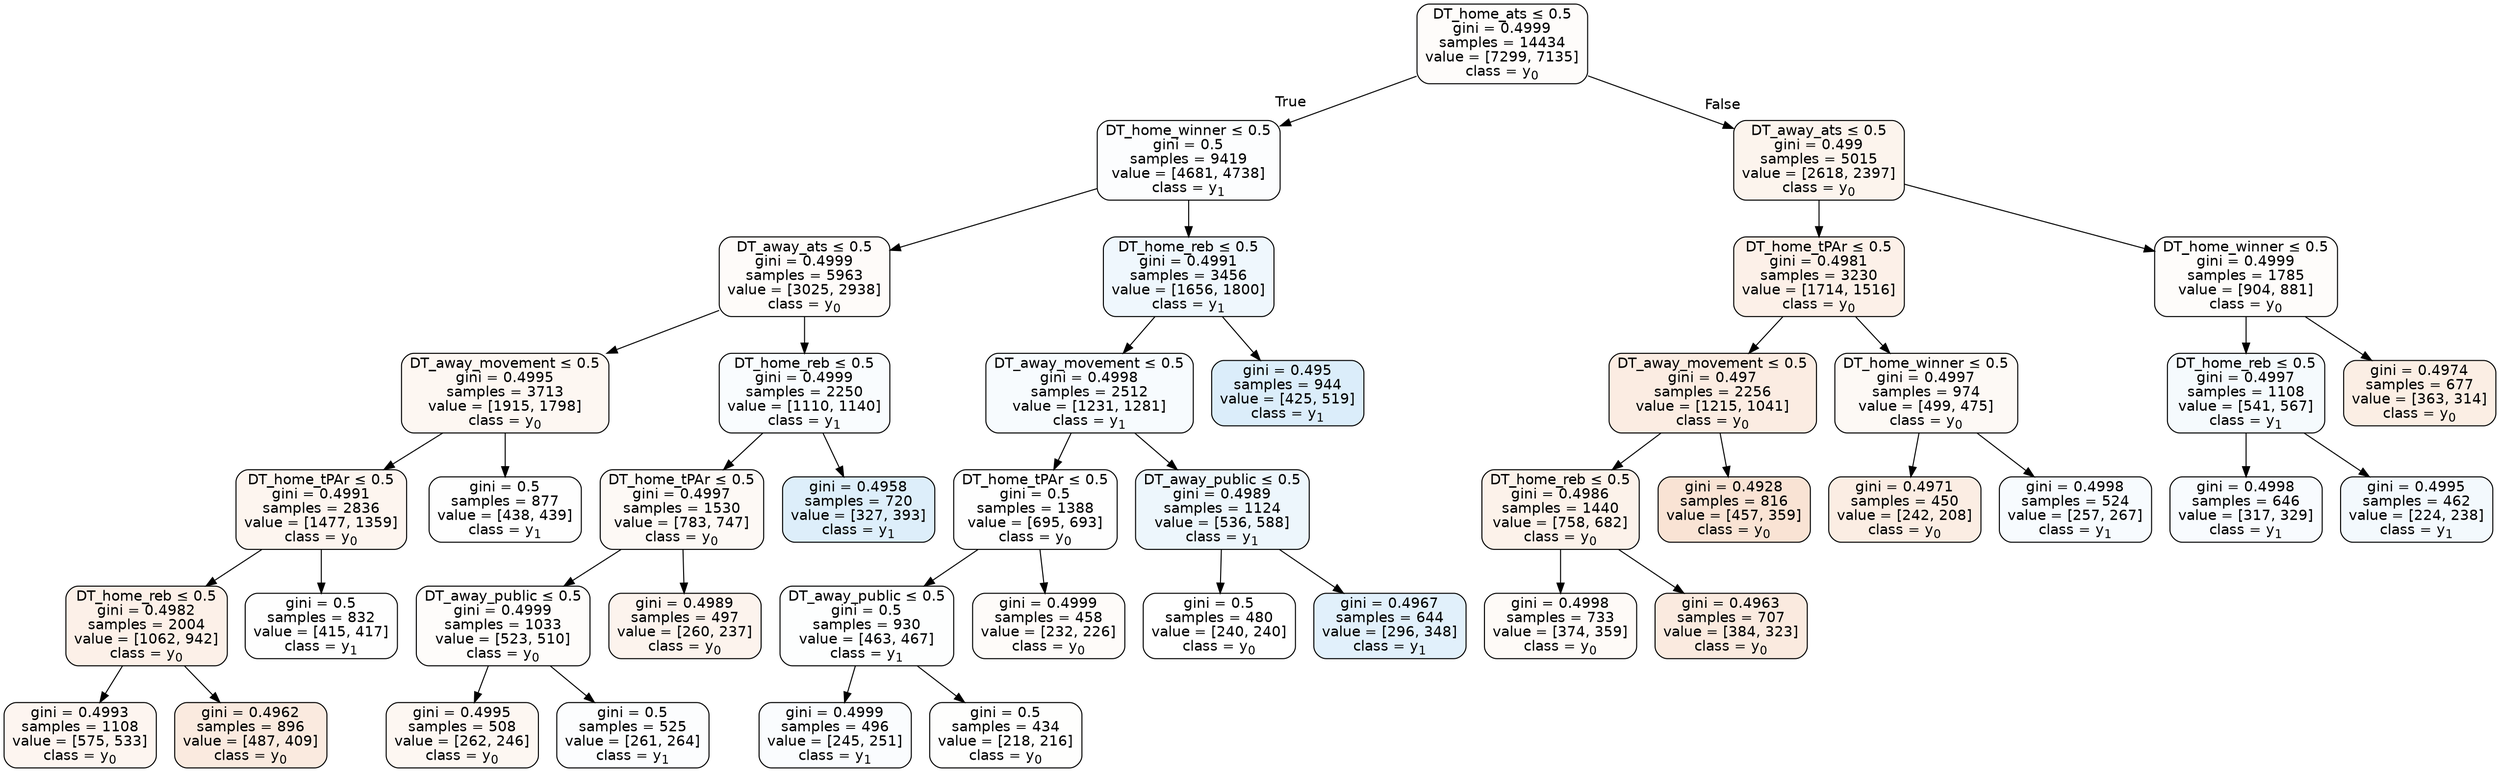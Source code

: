 digraph Tree {
node [shape=box, style="filled, rounded", color="black", fontname=helvetica] ;
edge [fontname=helvetica] ;
0 [label=<DT_home_ats &le; 0.5<br/>gini = 0.4999<br/>samples = 14434<br/>value = [7299, 7135]<br/>class = y<SUB>0</SUB>>, fillcolor="#e5813906"] ;
1 [label=<DT_home_winner &le; 0.5<br/>gini = 0.5<br/>samples = 9419<br/>value = [4681, 4738]<br/>class = y<SUB>1</SUB>>, fillcolor="#399de503"] ;
0 -> 1 [labeldistance=2.5, labelangle=45, headlabel="True"] ;
2 [label=<DT_away_ats &le; 0.5<br/>gini = 0.4999<br/>samples = 5963<br/>value = [3025, 2938]<br/>class = y<SUB>0</SUB>>, fillcolor="#e5813907"] ;
1 -> 2 ;
3 [label=<DT_away_movement &le; 0.5<br/>gini = 0.4995<br/>samples = 3713<br/>value = [1915, 1798]<br/>class = y<SUB>0</SUB>>, fillcolor="#e5813910"] ;
2 -> 3 ;
4 [label=<DT_home_tPAr &le; 0.5<br/>gini = 0.4991<br/>samples = 2836<br/>value = [1477, 1359]<br/>class = y<SUB>0</SUB>>, fillcolor="#e5813914"] ;
3 -> 4 ;
5 [label=<DT_home_reb &le; 0.5<br/>gini = 0.4982<br/>samples = 2004<br/>value = [1062, 942]<br/>class = y<SUB>0</SUB>>, fillcolor="#e581391d"] ;
4 -> 5 ;
6 [label=<gini = 0.4993<br/>samples = 1108<br/>value = [575, 533]<br/>class = y<SUB>0</SUB>>, fillcolor="#e5813913"] ;
5 -> 6 ;
7 [label=<gini = 0.4962<br/>samples = 896<br/>value = [487, 409]<br/>class = y<SUB>0</SUB>>, fillcolor="#e5813929"] ;
5 -> 7 ;
8 [label=<gini = 0.5<br/>samples = 832<br/>value = [415, 417]<br/>class = y<SUB>1</SUB>>, fillcolor="#399de501"] ;
4 -> 8 ;
9 [label=<gini = 0.5<br/>samples = 877<br/>value = [438, 439]<br/>class = y<SUB>1</SUB>>, fillcolor="#399de501"] ;
3 -> 9 ;
10 [label=<DT_home_reb &le; 0.5<br/>gini = 0.4999<br/>samples = 2250<br/>value = [1110, 1140]<br/>class = y<SUB>1</SUB>>, fillcolor="#399de507"] ;
2 -> 10 ;
11 [label=<DT_home_tPAr &le; 0.5<br/>gini = 0.4997<br/>samples = 1530<br/>value = [783, 747]<br/>class = y<SUB>0</SUB>>, fillcolor="#e581390c"] ;
10 -> 11 ;
12 [label=<DT_away_public &le; 0.5<br/>gini = 0.4999<br/>samples = 1033<br/>value = [523, 510]<br/>class = y<SUB>0</SUB>>, fillcolor="#e5813906"] ;
11 -> 12 ;
13 [label=<gini = 0.4995<br/>samples = 508<br/>value = [262, 246]<br/>class = y<SUB>0</SUB>>, fillcolor="#e5813910"] ;
12 -> 13 ;
14 [label=<gini = 0.5<br/>samples = 525<br/>value = [261, 264]<br/>class = y<SUB>1</SUB>>, fillcolor="#399de503"] ;
12 -> 14 ;
15 [label=<gini = 0.4989<br/>samples = 497<br/>value = [260, 237]<br/>class = y<SUB>0</SUB>>, fillcolor="#e5813917"] ;
11 -> 15 ;
16 [label=<gini = 0.4958<br/>samples = 720<br/>value = [327, 393]<br/>class = y<SUB>1</SUB>>, fillcolor="#399de52b"] ;
10 -> 16 ;
17 [label=<DT_home_reb &le; 0.5<br/>gini = 0.4991<br/>samples = 3456<br/>value = [1656, 1800]<br/>class = y<SUB>1</SUB>>, fillcolor="#399de514"] ;
1 -> 17 ;
18 [label=<DT_away_movement &le; 0.5<br/>gini = 0.4998<br/>samples = 2512<br/>value = [1231, 1281]<br/>class = y<SUB>1</SUB>>, fillcolor="#399de50a"] ;
17 -> 18 ;
19 [label=<DT_home_tPAr &le; 0.5<br/>gini = 0.5<br/>samples = 1388<br/>value = [695, 693]<br/>class = y<SUB>0</SUB>>, fillcolor="#e5813901"] ;
18 -> 19 ;
20 [label=<DT_away_public &le; 0.5<br/>gini = 0.5<br/>samples = 930<br/>value = [463, 467]<br/>class = y<SUB>1</SUB>>, fillcolor="#399de502"] ;
19 -> 20 ;
21 [label=<gini = 0.4999<br/>samples = 496<br/>value = [245, 251]<br/>class = y<SUB>1</SUB>>, fillcolor="#399de506"] ;
20 -> 21 ;
22 [label=<gini = 0.5<br/>samples = 434<br/>value = [218, 216]<br/>class = y<SUB>0</SUB>>, fillcolor="#e5813902"] ;
20 -> 22 ;
23 [label=<gini = 0.4999<br/>samples = 458<br/>value = [232, 226]<br/>class = y<SUB>0</SUB>>, fillcolor="#e5813907"] ;
19 -> 23 ;
24 [label=<DT_away_public &le; 0.5<br/>gini = 0.4989<br/>samples = 1124<br/>value = [536, 588]<br/>class = y<SUB>1</SUB>>, fillcolor="#399de517"] ;
18 -> 24 ;
25 [label=<gini = 0.5<br/>samples = 480<br/>value = [240, 240]<br/>class = y<SUB>0</SUB>>, fillcolor="#e5813900"] ;
24 -> 25 ;
26 [label=<gini = 0.4967<br/>samples = 644<br/>value = [296, 348]<br/>class = y<SUB>1</SUB>>, fillcolor="#399de526"] ;
24 -> 26 ;
27 [label=<gini = 0.495<br/>samples = 944<br/>value = [425, 519]<br/>class = y<SUB>1</SUB>>, fillcolor="#399de52e"] ;
17 -> 27 ;
28 [label=<DT_away_ats &le; 0.5<br/>gini = 0.499<br/>samples = 5015<br/>value = [2618, 2397]<br/>class = y<SUB>0</SUB>>, fillcolor="#e5813916"] ;
0 -> 28 [labeldistance=2.5, labelangle=-45, headlabel="False"] ;
29 [label=<DT_home_tPAr &le; 0.5<br/>gini = 0.4981<br/>samples = 3230<br/>value = [1714, 1516]<br/>class = y<SUB>0</SUB>>, fillcolor="#e581391d"] ;
28 -> 29 ;
30 [label=<DT_away_movement &le; 0.5<br/>gini = 0.497<br/>samples = 2256<br/>value = [1215, 1041]<br/>class = y<SUB>0</SUB>>, fillcolor="#e5813925"] ;
29 -> 30 ;
31 [label=<DT_home_reb &le; 0.5<br/>gini = 0.4986<br/>samples = 1440<br/>value = [758, 682]<br/>class = y<SUB>0</SUB>>, fillcolor="#e581391a"] ;
30 -> 31 ;
32 [label=<gini = 0.4998<br/>samples = 733<br/>value = [374, 359]<br/>class = y<SUB>0</SUB>>, fillcolor="#e581390a"] ;
31 -> 32 ;
33 [label=<gini = 0.4963<br/>samples = 707<br/>value = [384, 323]<br/>class = y<SUB>0</SUB>>, fillcolor="#e5813929"] ;
31 -> 33 ;
34 [label=<gini = 0.4928<br/>samples = 816<br/>value = [457, 359]<br/>class = y<SUB>0</SUB>>, fillcolor="#e5813937"] ;
30 -> 34 ;
35 [label=<DT_home_winner &le; 0.5<br/>gini = 0.4997<br/>samples = 974<br/>value = [499, 475]<br/>class = y<SUB>0</SUB>>, fillcolor="#e581390c"] ;
29 -> 35 ;
36 [label=<gini = 0.4971<br/>samples = 450<br/>value = [242, 208]<br/>class = y<SUB>0</SUB>>, fillcolor="#e5813924"] ;
35 -> 36 ;
37 [label=<gini = 0.4998<br/>samples = 524<br/>value = [257, 267]<br/>class = y<SUB>1</SUB>>, fillcolor="#399de50a"] ;
35 -> 37 ;
38 [label=<DT_home_winner &le; 0.5<br/>gini = 0.4999<br/>samples = 1785<br/>value = [904, 881]<br/>class = y<SUB>0</SUB>>, fillcolor="#e5813906"] ;
28 -> 38 ;
39 [label=<DT_home_reb &le; 0.5<br/>gini = 0.4997<br/>samples = 1108<br/>value = [541, 567]<br/>class = y<SUB>1</SUB>>, fillcolor="#399de50c"] ;
38 -> 39 ;
40 [label=<gini = 0.4998<br/>samples = 646<br/>value = [317, 329]<br/>class = y<SUB>1</SUB>>, fillcolor="#399de509"] ;
39 -> 40 ;
41 [label=<gini = 0.4995<br/>samples = 462<br/>value = [224, 238]<br/>class = y<SUB>1</SUB>>, fillcolor="#399de50f"] ;
39 -> 41 ;
42 [label=<gini = 0.4974<br/>samples = 677<br/>value = [363, 314]<br/>class = y<SUB>0</SUB>>, fillcolor="#e5813922"] ;
38 -> 42 ;
}